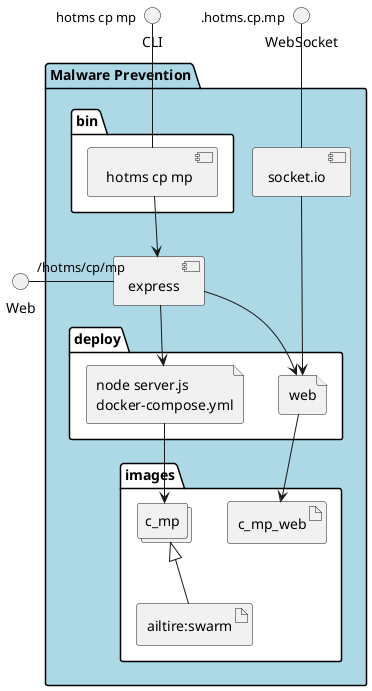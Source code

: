 @startuml
  interface CLI
  interface Web
  interface WebSocket
package "Malware Prevention" #lightblue {
  component express as REST
  component socket.io as socket
  folder bin #ffffff {
    component " hotms cp mp" as binName
  }
  binName --> REST

  folder deploy #ffffff {
      file "node server.js\ndocker-compose.yml" as c_mp_container
      REST --> c_mp_container

  
    file "web" as web_container
    REST --> web_container
    socket ---> web_container
  
  }
  folder images #ffffff {
    collections "c_mp" as c_mpimage
    artifact "ailtire:swarm" as ailtireswarm
    c_mpimage <|-- ailtireswarm
    c_mp_container --> c_mpimage

  
      artifact "c_mp_web" as c_mp_web
      web_container --> c_mp_web
    
  }
}
CLI " hotms cp mp" -- binName
Web "/hotms/cp/mp" - REST
WebSocket ".hotms.cp.mp" -- socket

@enduml
